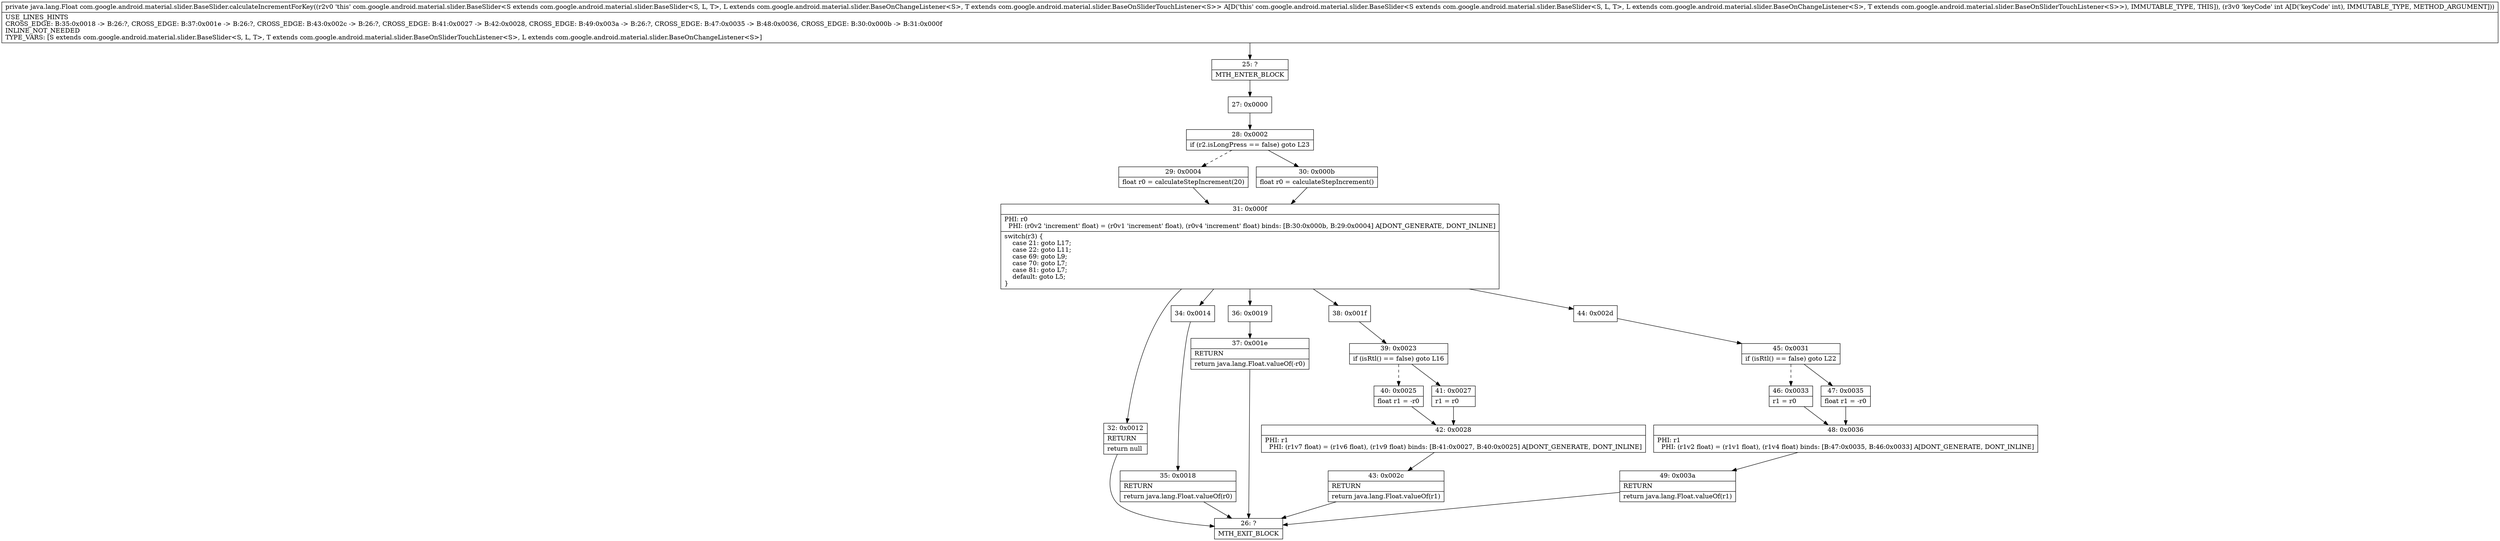 digraph "CFG forcom.google.android.material.slider.BaseSlider.calculateIncrementForKey(I)Ljava\/lang\/Float;" {
Node_25 [shape=record,label="{25\:\ ?|MTH_ENTER_BLOCK\l}"];
Node_27 [shape=record,label="{27\:\ 0x0000}"];
Node_28 [shape=record,label="{28\:\ 0x0002|if (r2.isLongPress == false) goto L23\l}"];
Node_29 [shape=record,label="{29\:\ 0x0004|float r0 = calculateStepIncrement(20)\l}"];
Node_31 [shape=record,label="{31\:\ 0x000f|PHI: r0 \l  PHI: (r0v2 'increment' float) = (r0v1 'increment' float), (r0v4 'increment' float) binds: [B:30:0x000b, B:29:0x0004] A[DONT_GENERATE, DONT_INLINE]\l|switch(r3) \{\l    case 21: goto L17;\l    case 22: goto L11;\l    case 69: goto L9;\l    case 70: goto L7;\l    case 81: goto L7;\l    default: goto L5;\l\}\l}"];
Node_32 [shape=record,label="{32\:\ 0x0012|RETURN\l|return null\l}"];
Node_26 [shape=record,label="{26\:\ ?|MTH_EXIT_BLOCK\l}"];
Node_34 [shape=record,label="{34\:\ 0x0014}"];
Node_35 [shape=record,label="{35\:\ 0x0018|RETURN\l|return java.lang.Float.valueOf(r0)\l}"];
Node_36 [shape=record,label="{36\:\ 0x0019}"];
Node_37 [shape=record,label="{37\:\ 0x001e|RETURN\l|return java.lang.Float.valueOf(\-r0)\l}"];
Node_38 [shape=record,label="{38\:\ 0x001f}"];
Node_39 [shape=record,label="{39\:\ 0x0023|if (isRtl() == false) goto L16\l}"];
Node_40 [shape=record,label="{40\:\ 0x0025|float r1 = \-r0\l}"];
Node_42 [shape=record,label="{42\:\ 0x0028|PHI: r1 \l  PHI: (r1v7 float) = (r1v6 float), (r1v9 float) binds: [B:41:0x0027, B:40:0x0025] A[DONT_GENERATE, DONT_INLINE]\l}"];
Node_43 [shape=record,label="{43\:\ 0x002c|RETURN\l|return java.lang.Float.valueOf(r1)\l}"];
Node_41 [shape=record,label="{41\:\ 0x0027|r1 = r0\l}"];
Node_44 [shape=record,label="{44\:\ 0x002d}"];
Node_45 [shape=record,label="{45\:\ 0x0031|if (isRtl() == false) goto L22\l}"];
Node_46 [shape=record,label="{46\:\ 0x0033|r1 = r0\l}"];
Node_48 [shape=record,label="{48\:\ 0x0036|PHI: r1 \l  PHI: (r1v2 float) = (r1v1 float), (r1v4 float) binds: [B:47:0x0035, B:46:0x0033] A[DONT_GENERATE, DONT_INLINE]\l}"];
Node_49 [shape=record,label="{49\:\ 0x003a|RETURN\l|return java.lang.Float.valueOf(r1)\l}"];
Node_47 [shape=record,label="{47\:\ 0x0035|float r1 = \-r0\l}"];
Node_30 [shape=record,label="{30\:\ 0x000b|float r0 = calculateStepIncrement()\l}"];
MethodNode[shape=record,label="{private java.lang.Float com.google.android.material.slider.BaseSlider.calculateIncrementForKey((r2v0 'this' com.google.android.material.slider.BaseSlider\<S extends com.google.android.material.slider.BaseSlider\<S, L, T\>, L extends com.google.android.material.slider.BaseOnChangeListener\<S\>, T extends com.google.android.material.slider.BaseOnSliderTouchListener\<S\>\> A[D('this' com.google.android.material.slider.BaseSlider\<S extends com.google.android.material.slider.BaseSlider\<S, L, T\>, L extends com.google.android.material.slider.BaseOnChangeListener\<S\>, T extends com.google.android.material.slider.BaseOnSliderTouchListener\<S\>\>), IMMUTABLE_TYPE, THIS]), (r3v0 'keyCode' int A[D('keyCode' int), IMMUTABLE_TYPE, METHOD_ARGUMENT]))  | USE_LINES_HINTS\lCROSS_EDGE: B:35:0x0018 \-\> B:26:?, CROSS_EDGE: B:37:0x001e \-\> B:26:?, CROSS_EDGE: B:43:0x002c \-\> B:26:?, CROSS_EDGE: B:41:0x0027 \-\> B:42:0x0028, CROSS_EDGE: B:49:0x003a \-\> B:26:?, CROSS_EDGE: B:47:0x0035 \-\> B:48:0x0036, CROSS_EDGE: B:30:0x000b \-\> B:31:0x000f\lINLINE_NOT_NEEDED\lTYPE_VARS: [S extends com.google.android.material.slider.BaseSlider\<S, L, T\>, T extends com.google.android.material.slider.BaseOnSliderTouchListener\<S\>, L extends com.google.android.material.slider.BaseOnChangeListener\<S\>]\l}"];
MethodNode -> Node_25;Node_25 -> Node_27;
Node_27 -> Node_28;
Node_28 -> Node_29[style=dashed];
Node_28 -> Node_30;
Node_29 -> Node_31;
Node_31 -> Node_32;
Node_31 -> Node_34;
Node_31 -> Node_36;
Node_31 -> Node_38;
Node_31 -> Node_44;
Node_32 -> Node_26;
Node_34 -> Node_35;
Node_35 -> Node_26;
Node_36 -> Node_37;
Node_37 -> Node_26;
Node_38 -> Node_39;
Node_39 -> Node_40[style=dashed];
Node_39 -> Node_41;
Node_40 -> Node_42;
Node_42 -> Node_43;
Node_43 -> Node_26;
Node_41 -> Node_42;
Node_44 -> Node_45;
Node_45 -> Node_46[style=dashed];
Node_45 -> Node_47;
Node_46 -> Node_48;
Node_48 -> Node_49;
Node_49 -> Node_26;
Node_47 -> Node_48;
Node_30 -> Node_31;
}

